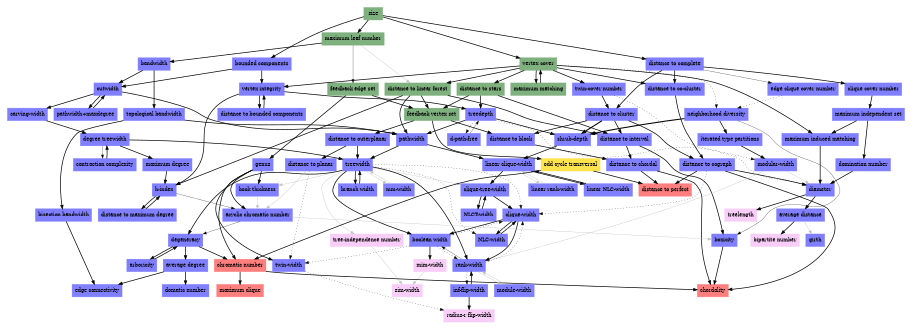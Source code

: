 digraph same_inclusions_Ve5ruW {
	node [color=lightblue2 style=filled]
	margin=0.04 size="6,6"
	"n_KVhJFB" [label="vertex integrity" URL="/parameters/html/KVhJFB" color="#7f7fff" shape=box]
	"n_OdZQna" [label="distance to chordal" URL="/parameters/html/OdZQna" color="#7f7fff" shape=box]
	"n_dS6OgO" [label="carving-width" URL="/parameters/html/dS6OgO" color="#7f7fff" shape=box]
	"n_nYQDv6" [label="edge clique cover number" URL="/parameters/html/nYQDv6" color="#7f7fff" shape=box]
	"n_hbfWwE" [label="distance to co-cluster" URL="/parameters/html/hbfWwE" color="#7f7fff" shape=box]
	"n_t7c4mp" [label="bounded components" URL="/parameters/html/t7c4mp" color="#7f7fff" shape=box]
	"n_mOri44" [label="NLCT-width" URL="/parameters/html/mOri44" color="#7f7fff" shape=box]
	"n_fNR6QK" [label="tree-independence number" URL="/parameters/html/fNR6QK" color="#f8cdf8" shape=box]
	"n_5Q7fuR" [label="treewidth" URL="/parameters/html/5Q7fuR" color="#7f7fff" shape=box]
	"n_WmIFB1" [label="mim-width" URL="/parameters/html/WmIFB1" color="#f8cdf8" shape=box]
	"n_NTgNzT" [label="shrub-depth" URL="/parameters/html/NTgNzT" color="#7f7fff" shape=box]
	"n_doijTS" [label="book thickness" URL="/parameters/html/doijTS" color="#7f7fff" shape=box]
	"n_kJZKgd" [label="distance to perfect" URL="/parameters/html/kJZKgd" color="#ff7f7f" shape=box]
	"n_VowkuW" [label="degeneracy" URL="/parameters/html/VowkuW" color="#7f7fff" shape=box]
	"n_2LDMQ6" [label="distance to complete" URL="/parameters/html/2LDMQ6" color="#7f7fff" shape=box]
	"n_KEP2qM" [label="treedepth" URL="/parameters/html/KEP2qM" color="#7f7fff" shape=box]
	"n_wUdmUb" [label="bisection bandwidth" URL="/parameters/html/wUdmUb" color="#7f7fff" shape=box]
	"n_aEGv5N" [label="sim-width" URL="/parameters/html/aEGv5N" color="#f8cdf8" shape=box]
	"n_MUnHA0" [label="twin-cover number" URL="/parameters/html/MUnHA0" color="#7f7fff" shape=box]
	"n_6BWcgd" [label="pathwidth+maxdegree" URL="/parameters/html/6BWcgd" color="#7f7fff" shape=box]
	"n_uDXX2i" [label="distance to cograph" URL="/parameters/html/uDXX2i" color="#7f7fff" shape=box]
	"n_w7MmyW" [label="chromatic number" URL="/parameters/html/w7MmyW" color="#ff7f7f" shape=box]
	"n_HTk9PZ" [label="feedback edge set" URL="/parameters/html/HTk9PZ" color="#7fb17f" shape=box]
	"n_GzMYlT" [label="maximum induced matching" URL="/parameters/html/GzMYlT" color="#7f7fff" shape=box]
	"n_cHugsk" [label="linear rank-width" URL="/parameters/html/cHugsk" color="#7f7fff" shape=box]
	"n_vMs3RS" [label="neighborhood diversity" URL="/parameters/html/vMs3RS" color="#7f7fff" shape=box]
	"n_zH8PpT" [label="average distance" URL="/parameters/html/zH8PpT" color="#7f7fff" shape=box]
	"n_7P9WUz" [label="clique-tree-width" URL="/parameters/html/7P9WUz" color="#7f7fff" shape=box]
	"n_G1Cwmc" [label="iterated type partitions" URL="/parameters/html/G1Cwmc" color="#7f7fff" shape=box]
	"n_SnA7Eq" [label="topological bandwidth" URL="/parameters/html/SnA7Eq" color="#7f7fff" shape=box]
	"n_a7MpiT" [label="boxicity" URL="/parameters/html/a7MpiT" color="#7f7fff" shape=box]
	"n_s4EiWI" [label="d-path-free" URL="/parameters/html/s4EiWI" color="#7f7fff" shape=box]
	"n_Z10jME" [label="distance to stars" URL="/parameters/html/Z10jME" color="#7fb17f" shape=box]
	"n_lIcmuR" [label="branch width" URL="/parameters/html/lIcmuR" color="#7f7fff" shape=box]
	"n_v09DMY" [label="linear NLC-width" URL="/parameters/html/v09DMY" color="#7f7fff" shape=box]
	"n_yk7XP0" [label="distance to linear forest" URL="/parameters/html/yk7XP0" color="#7fb17f" shape=box]
	"n_BN92vX" [label="maximum leaf number" URL="/parameters/html/BN92vX" color="#7fb17f" shape=box]
	"n_nYXiuT" [label="inf-flip-width" URL="/parameters/html/nYXiuT" color="#7f7fff" shape=box]
	"n_xNJnFb" [label="distance to block" URL="/parameters/html/xNJnFb" color="#7f7fff" shape=box]
	"n_MLJMRH" [label="distance to planar" URL="/parameters/html/MLJMRH" color="#7f7fff" shape=box]
	"n_EV3FqL" [label="module-width" URL="/parameters/html/EV3FqL" color="#7f7fff" shape=box]
	"n_GNTwUS" [label="h-index" URL="/parameters/html/GNTwUS" color="#7f7fff" shape=box]
	"n_Ve5ruW" [label="odd cycle transversal" URL="/parameters/html/Ve5ruW" color="#ffe34c" shape=box]
	"n_A2jPWT" [label="boolean width" URL="/parameters/html/A2jPWT" color="#7f7fff" shape=box]
	"n_AVc2K6" [label="distance to interval" URL="/parameters/html/AVc2K6" color="#7f7fff" shape=box]
	"n_aXw3Co" [label="distance to cluster" URL="/parameters/html/aXw3Co" color="#7f7fff" shape=box]
	"n_LlWzhg" [label="contraction complexity" URL="/parameters/html/LlWzhg" color="#7f7fff" shape=box]
	"n_KRV6tI" [label="domatic number" URL="/parameters/html/KRV6tI" color="#7f7fff" shape=box]
	"n_mHtXUU" [label="maximum independent set" URL="/parameters/html/mHtXUU" color="#7f7fff" shape=box]
	"n_UyQ5yM" [label="maximum degree" URL="/parameters/html/UyQ5yM" color="#7f7fff" shape=box]
	"n_d7vRYU" [label="mm-width" URL="/parameters/html/d7vRYU" color="#7f7fff" shape=box]
	"n_4bj71L" [label="modular-width" URL="/parameters/html/4bj71L" color="#7f7fff" shape=box]
	"n_p4bTjp" [label="diameter" URL="/parameters/html/p4bTjp" color="#7f7fff" shape=box]
	"n_veU7Jf" [label="maximum matching" URL="/parameters/html/veU7Jf" color="#7fb17f" shape=box]
	"n_JbqZoT" [label="edge connectivity" URL="/parameters/html/JbqZoT" color="#7f7fff" shape=box]
	"n_JA2nKw" [label="treelength" URL="/parameters/html/JA2nKw" color="#f8cdf8" shape=box]
	"n_nCWUh3" [label="degree treewidth" URL="/parameters/html/nCWUh3" color="#7f7fff" shape=box]
	"n_kRR8zx" [label="distance to maximum degree" URL="/parameters/html/kRR8zx" color="#7f7fff" shape=box]
	"n_1dQQ87" [label="bipartite number" URL="/parameters/html/1dQQ87" color="#f8cdf8" shape=box]
	"n_Xrpbv7" [label="NLC-width" URL="/parameters/html/Xrpbv7" color="#7f7fff" shape=box]
	"n_fTqo40" [label="chordality" URL="/parameters/html/fTqo40" color="#ff7f7f" shape=box]
	"n_OrH7et" [label="twin-width" URL="/parameters/html/OrH7et" color="#7f7fff" shape=box]
	"n_z0y4TW" [label="average degree" URL="/parameters/html/z0y4TW" color="#7f7fff" shape=box]
	"n_fQj3wU" [label="linear clique-width" URL="/parameters/html/fQj3wU" color="#7f7fff" shape=box]
	"n_F1NpDy" [label="size" URL="/parameters/html/F1NpDy" color="#7fb17f" shape=box]
	"n_wg5HuV" [label="clique-width" URL="/parameters/html/wg5HuV" color="#7f7fff" shape=box]
	"n_gbaHdw" [label="genus" URL="/parameters/html/gbaHdw" color="#7f7fff" shape=box]
	"n_4lp9Yj" [label="vertex cover" URL="/parameters/html/4lp9Yj" color="#7fb17f" shape=box]
	"n_zgMenA" [label="arboricity" URL="/parameters/html/zgMenA" color="#7f7fff" shape=box]
	"n_VomShB" [label="clique cover number" URL="/parameters/html/VomShB" color="#7f7fff" shape=box]
	"n_Gq0onN" [label="domination number" URL="/parameters/html/Gq0onN" color="#7f7fff" shape=box]
	"n_aP5a38" [label="bandwidth" URL="/parameters/html/aP5a38" color="#7f7fff" shape=box]
	"n_GNOiyB" [label="feedback vertex set" URL="/parameters/html/GNOiyB" color="#7fb17f" shape=box]
	"n_TLx1pz" [label="cutwidth" URL="/parameters/html/TLx1pz" color="#7f7fff" shape=box]
	"n_VHClqR" [label="pathwidth" URL="/parameters/html/VHClqR" color="#7f7fff" shape=box]
	"n_4DIiH0" [label="radius-r flip-width" URL="/parameters/html/4DIiH0" color="#f8cdf8" shape=box]
	"n_RPTCxd" [label="distance to bounded components" URL="/parameters/html/RPTCxd" color="#7f7fff" shape=box]
	"n_q7zHeT" [label="maximum clique" URL="/parameters/html/q7zHeT" color="#ff7f7f" shape=box]
	"n_QGZuUW" [label="acyclic chromatic number" URL="/parameters/html/QGZuUW" color="#7f7fff" shape=box]
	"n_lPHVWU" [label="distance to outerplanar" URL="/parameters/html/lPHVWU" color="#7f7fff" shape=box]
	"n_BCwUeT" [label="girth" URL="/parameters/html/BCwUeT" color="#7f7fff" shape=box]
	"n_fojquT" [label="rank-width" URL="/parameters/html/fojquT" color="#7f7fff" shape=box]
	"n_w7MmyW" -> "n_q7zHeT" [label="" decorate=true lblstyle="above, sloped" weight="100" penwidth="2.0"]
	"n_GNTwUS" -> "n_QGZuUW" [label="" decorate=true lblstyle="above, sloped" weight="20" penwidth="0.7"]
	"n_TLx1pz" -> "n_VHClqR" [label="" decorate=true lblstyle="above, sloped" weight="100" penwidth="2.0"]
	"n_4lp9Yj" -> "n_hbfWwE" [label="" decorate=true lblstyle="above, sloped" weight="100" penwidth="2.0"]
	"n_OdZQna" -> "n_kJZKgd" [label="" decorate=true lblstyle="above, sloped" weight="100" penwidth="2.0"]
	"n_mOri44" -> "n_7P9WUz" [label="" decorate=true lblstyle="above, sloped" weight="100" penwidth="2.0"]
	"n_AVc2K6" -> "n_OdZQna" [label="" decorate=true lblstyle="above, sloped" weight="100" penwidth="2.0"]
	"n_z0y4TW" -> "n_KRV6tI" [label="" decorate=true lblstyle="above, sloped" weight="100" penwidth="2.0"]
	"n_2LDMQ6" -> "n_aXw3Co" [label="" decorate=true lblstyle="above, sloped" weight="100" penwidth="2.0"]
	"n_vMs3RS" -> "n_G1Cwmc" [label="" decorate=true lblstyle="above, sloped" weight="100" penwidth="2.0"]
	"n_aXw3Co" -> "n_NTgNzT" [label="" decorate=true lblstyle="above, sloped" weight="100" penwidth="3.0"]
	"n_MUnHA0" -> "n_aXw3Co" [label="" decorate=true lblstyle="above, sloped" weight="100" penwidth="2.0"]
	"n_4lp9Yj" -> "n_MUnHA0" [label="" decorate=true lblstyle="above, sloped" weight="100" penwidth="2.0"]
	"n_4lp9Yj" -> "n_Z10jME" [label="" decorate=true lblstyle="above, sloped" weight="100" penwidth="2.0"]
	"n_gbaHdw" -> "n_QGZuUW" [label="" decorate=true lblstyle="above, sloped" weight="100" penwidth="2.0"]
	"n_Gq0onN" -> "n_p4bTjp" [label="" decorate=true lblstyle="above, sloped" weight="100" penwidth="2.0"]
	"n_Xrpbv7" -> "n_wg5HuV" [label="" decorate=true lblstyle="above, sloped" weight="100" penwidth="2.0"]
	"n_vMs3RS" -> "n_a7MpiT" [label="" decorate=true lblstyle="above, sloped" weight="20" penwidth="0.7"]
	"n_5Q7fuR" -> "n_VowkuW" [label="" decorate=true lblstyle="above, sloped" weight="100" penwidth="2.0"]
	"n_GzMYlT" -> "n_p4bTjp" [label="" decorate=true lblstyle="above, sloped" weight="100" penwidth="2.0"]
	"n_zH8PpT" -> "n_1dQQ87" [label="" decorate=true lblstyle="above, sloped" weight="100" penwidth="2.0"]
	"n_fojquT" -> "n_EV3FqL" [label="" decorate=true lblstyle="above, sloped" color="gray" weight="1"]
	"n_cHugsk" -> "n_fQj3wU" [label="" decorate=true lblstyle="above, sloped" color="gray" weight="1"]
	"n_KEP2qM" -> "n_p4bTjp" [label="" decorate=true lblstyle="above, sloped" style="dotted" weight="1" penwidth="1.0"]
	"n_Ve5ruW" -> "n_kJZKgd" [label="" decorate=true lblstyle="above, sloped" weight="100" penwidth="2.0"]
	"n_HTk9PZ" -> "n_gbaHdw" [label="" decorate=true lblstyle="above, sloped" weight="100" penwidth="2.0"]
	"n_gbaHdw" -> "n_w7MmyW" [label="" decorate=true lblstyle="above, sloped" weight="100" penwidth="2.0"]
	"n_yk7XP0" -> "n_GNOiyB" [label="" decorate=true lblstyle="above, sloped" weight="100" penwidth="2.0"]
	"n_nCWUh3" -> "n_LlWzhg" [label="" decorate=true lblstyle="above, sloped" weight="20" penwidth="0.7"]
	"n_QGZuUW" -> "n_VowkuW" [label="" decorate=true lblstyle="above, sloped" weight="20" penwidth="0.7"]
	"n_KEP2qM" -> "n_VHClqR" [label="" decorate=true lblstyle="above, sloped" weight="100" penwidth="2.0"]
	"n_EV3FqL" -> "n_fojquT" [label="" decorate=true lblstyle="above, sloped" color="gray" weight="1"]
	"n_5Q7fuR" -> "n_fNR6QK" [label="" decorate=true lblstyle="above, sloped" color="gray" weight="1"]
	"n_nYQDv6" -> "n_vMs3RS" [label="" decorate=true lblstyle="above, sloped" style="dotted" weight="1" penwidth="1.0"]
	"n_mHtXUU" -> "n_GzMYlT" [label="" decorate=true lblstyle="above, sloped" weight="100" penwidth="2.0"]
	"n_yk7XP0" -> "n_AVc2K6" [label="" decorate=true lblstyle="above, sloped" weight="100" penwidth="2.0"]
	"n_7P9WUz" -> "n_wg5HuV" [label="" decorate=true lblstyle="above, sloped" weight="100" penwidth="2.0"]
	"n_GNOiyB" -> "n_lPHVWU" [label="" decorate=true lblstyle="above, sloped" weight="100" penwidth="2.0"]
	"n_Z10jME" -> "n_KEP2qM" [label="" decorate=true lblstyle="above, sloped" weight="100" penwidth="2.0"]
	"n_4lp9Yj" -> "n_KVhJFB" [label="" decorate=true lblstyle="above, sloped" weight="100" penwidth="2.0"]
	"n_LlWzhg" -> "n_nCWUh3" [label="" decorate=true lblstyle="above, sloped" weight="100" penwidth="2.0"]
	"n_uDXX2i" -> "n_kJZKgd" [label="" decorate=true lblstyle="above, sloped" weight="100" penwidth="2.0"]
	"n_w7MmyW" -> "n_fTqo40" [label="" decorate=true lblstyle="above, sloped" weight="100" penwidth="2.0"]
	"n_VowkuW" -> "n_w7MmyW" [label="" decorate=true lblstyle="above, sloped" weight="100" penwidth="2.0"]
	"n_BN92vX" -> "n_HTk9PZ" [label="" decorate=true lblstyle="above, sloped" weight="20" penwidth="0.7"]
	"n_fojquT" -> "n_nYXiuT" [label="" decorate=true lblstyle="above, sloped" style="dotted" weight="1" penwidth="1.0"]
	"n_zgMenA" -> "n_VowkuW" [label="" decorate=true lblstyle="above, sloped" weight="100" penwidth="2.0"]
	"n_6BWcgd" -> "n_TLx1pz" [label="" decorate=true lblstyle="above, sloped" weight="100" penwidth="2.0"]
	"n_TLx1pz" -> "n_dS6OgO" [label="" decorate=true lblstyle="above, sloped" weight="100" penwidth="2.0"]
	"n_NTgNzT" -> "n_fQj3wU" [label="" decorate=true lblstyle="above, sloped" weight="100" penwidth="2.0"]
	"n_5Q7fuR" -> "n_A2jPWT" [label="" decorate=true lblstyle="above, sloped" weight="100" penwidth="2.0"]
	"n_hbfWwE" -> "n_uDXX2i" [label="" decorate=true lblstyle="above, sloped" weight="100" penwidth="2.0"]
	"n_nCWUh3" -> "n_UyQ5yM" [label="" decorate=true lblstyle="above, sloped" weight="100" penwidth="2.0"]
	"n_5Q7fuR" -> "n_7P9WUz" [label="" decorate=true lblstyle="above, sloped" color="gray" weight="1"]
	"n_vMs3RS" -> "n_NTgNzT" [label="" decorate=true lblstyle="above, sloped" weight="100" penwidth="3.0"]
	"n_BN92vX" -> "n_aP5a38" [label="" decorate=true lblstyle="above, sloped" weight="100" penwidth="2.0"]
	"n_4lp9Yj" -> "n_veU7Jf" [label="" decorate=true lblstyle="above, sloped" weight="100" penwidth="2.0"]
	"n_s4EiWI" -> "n_KEP2qM" [label="" decorate=true lblstyle="above, sloped" weight="20" penwidth="0.7"]
	"n_lPHVWU" -> "n_MLJMRH" [label="" decorate=true lblstyle="above, sloped" weight="100" penwidth="2.0"]
	"n_t7c4mp" -> "n_KVhJFB" [label="" decorate=true lblstyle="above, sloped" weight="100" penwidth="2.0"]
	"n_F1NpDy" -> "n_2LDMQ6" [label="" decorate=true lblstyle="above, sloped" weight="100" penwidth="2.0"]
	"n_p4bTjp" -> "n_JA2nKw" [label="" decorate=true lblstyle="above, sloped" weight="100" penwidth="2.0"]
	"n_wg5HuV" -> "n_Xrpbv7" [label="" decorate=true lblstyle="above, sloped" weight="100" penwidth="2.0"]
	"n_uDXX2i" -> "n_wg5HuV" [label="" decorate=true lblstyle="above, sloped" style="dotted" weight="1" penwidth="1.0"]
	"n_A2jPWT" -> "n_wg5HuV" [label="" decorate=true lblstyle="above, sloped" style="dotted" weight="1" penwidth="1.0"]
	"n_v09DMY" -> "n_fQj3wU" [label="" decorate=true lblstyle="above, sloped" weight="100" penwidth="2.0"]
	"n_G1Cwmc" -> "n_4bj71L" [label="" decorate=true lblstyle="above, sloped" weight="100" penwidth="2.0"]
	"n_wUdmUb" -> "n_JbqZoT" [label="" decorate=true lblstyle="above, sloped" weight="100" penwidth="2.0"]
	"n_KEP2qM" -> "n_s4EiWI" [label="" decorate=true lblstyle="above, sloped" style="dotted" weight="1" penwidth="1.0"]
	"n_VowkuW" -> "n_z0y4TW" [label="" decorate=true lblstyle="above, sloped" weight="100" penwidth="2.0"]
	"n_yk7XP0" -> "n_GNTwUS" [label="" decorate=true lblstyle="above, sloped" weight="100" penwidth="2.0"]
	"n_F1NpDy" -> "n_4lp9Yj" [label="" decorate=true lblstyle="above, sloped" weight="100" penwidth="2.0"]
	"n_VHClqR" -> "n_5Q7fuR" [label="" decorate=true lblstyle="above, sloped" weight="100" penwidth="2.0"]
	"n_z0y4TW" -> "n_JbqZoT" [label="" decorate=true lblstyle="above, sloped" weight="100" penwidth="2.0"]
	"n_nCWUh3" -> "n_5Q7fuR" [label="" decorate=true lblstyle="above, sloped" weight="100" penwidth="2.0"]
	"n_wg5HuV" -> "n_fojquT" [label="" decorate=true lblstyle="above, sloped" weight="100" penwidth="2.0"]
	"n_4bj71L" -> "n_p4bTjp" [label="" decorate=true lblstyle="above, sloped" color="gray" weight="1"]
	"n_VowkuW" -> "n_zgMenA" [label="" decorate=true lblstyle="above, sloped" weight="100" penwidth="2.0"]
	"n_5Q7fuR" -> "n_d7vRYU" [label="" decorate=true lblstyle="above, sloped" color="gray" weight="1"]
	"n_7P9WUz" -> "n_mOri44" [label="" decorate=true lblstyle="above, sloped" weight="100" penwidth="2.0"]
	"n_5Q7fuR" -> "n_lIcmuR" [label="" decorate=true lblstyle="above, sloped" weight="100" penwidth="2.0"]
	"n_a7MpiT" -> "n_fTqo40" [label="" decorate=true lblstyle="above, sloped" weight="100" penwidth="2.0"]
	"n_KVhJFB" -> "n_GNTwUS" [label="" decorate=true lblstyle="above, sloped" weight="100" penwidth="2.0"]
	"n_fNR6QK" -> "n_aEGv5N" [label="" decorate=true lblstyle="above, sloped" color="gray" weight="1"]
	"n_F1NpDy" -> "n_t7c4mp" [label="" decorate=true lblstyle="above, sloped" weight="100" penwidth="2.0"]
	"n_mHtXUU" -> "n_Gq0onN" [label="" decorate=true lblstyle="above, sloped" weight="100" penwidth="2.0"]
	"n_OrH7et" -> "n_4DIiH0" [label="" decorate=true lblstyle="above, sloped" style="dotted" weight="1" penwidth="1.0"]
	"n_KVhJFB" -> "n_KEP2qM" [label="" decorate=true lblstyle="above, sloped" weight="100" penwidth="2.0"]
	"n_lPHVWU" -> "n_5Q7fuR" [label="" decorate=true lblstyle="above, sloped" weight="100" penwidth="2.0"]
	"n_aXw3Co" -> "n_AVc2K6" [label="" decorate=true lblstyle="above, sloped" weight="100" penwidth="2.0"]
	"n_UyQ5yM" -> "n_GNTwUS" [label="" decorate=true lblstyle="above, sloped" weight="100" penwidth="2.0"]
	"n_zH8PpT" -> "n_BCwUeT" [label="" decorate=true lblstyle="above, sloped" color="gray" weight="1"]
	"n_AVc2K6" -> "n_a7MpiT" [label="" decorate=true lblstyle="above, sloped" weight="100" penwidth="2.0"]
	"n_A2jPWT" -> "n_WmIFB1" [label="" decorate=true lblstyle="above, sloped" weight="100" penwidth="2.0"]
	"n_yk7XP0" -> "n_VHClqR" [label="" decorate=true lblstyle="above, sloped" weight="100" penwidth="2.0"]
	"n_t7c4mp" -> "n_TLx1pz" [label="" decorate=true lblstyle="above, sloped" weight="100" penwidth="2.0"]
	"n_HTk9PZ" -> "n_GNOiyB" [label="" decorate=true lblstyle="above, sloped" weight="100" penwidth="2.0"]
	"n_nYXiuT" -> "n_fojquT" [label="" decorate=true lblstyle="above, sloped" weight="100" penwidth="2.0"]
	"n_gbaHdw" -> "n_OrH7et" [label="" decorate=true lblstyle="above, sloped" weight="100" penwidth="2.0"]
	"n_nYXiuT" -> "n_4DIiH0" [label="" decorate=true lblstyle="above, sloped" weight="100" penwidth="2.0"]
	"n_Z10jME" -> "n_GNOiyB" [label="" decorate=true lblstyle="above, sloped" weight="100" penwidth="2.0"]
	"n_VHClqR" -> "n_fQj3wU" [label="" decorate=true lblstyle="above, sloped" weight="100" penwidth="2.0"]
	"n_WmIFB1" -> "n_aEGv5N" [label="" decorate=true lblstyle="above, sloped" color="gray" weight="1"]
	"n_fQj3wU" -> "n_v09DMY" [label="" decorate=true lblstyle="above, sloped" weight="100" penwidth="2.0"]
	"n_4bj71L" -> "n_fojquT" [label="" decorate=true lblstyle="above, sloped" color="gray" weight="1"]
	"n_5Q7fuR" -> "n_doijTS" [label="" decorate=true lblstyle="above, sloped" color="gray" weight="1"]
	"n_lIcmuR" -> "n_5Q7fuR" [label="" decorate=true lblstyle="above, sloped" weight="100" penwidth="2.0"]
	"n_gbaHdw" -> "n_doijTS" [label="" decorate=true lblstyle="above, sloped" weight="100" penwidth="2.0"]
	"n_2LDMQ6" -> "n_VomShB" [label="" decorate=true lblstyle="above, sloped" weight="100" penwidth="2.0"]
	"n_p4bTjp" -> "n_zH8PpT" [label="" decorate=true lblstyle="above, sloped" weight="100" penwidth="2.0"]
	"n_MUnHA0" -> "n_4bj71L" [label="" decorate=true lblstyle="above, sloped" style="dotted" weight="1" penwidth="1.0"]
	"n_dS6OgO" -> "n_nCWUh3" [label="" decorate=true lblstyle="above, sloped" weight="100" penwidth="2.0"]
	"n_2LDMQ6" -> "n_nYQDv6" [label="" decorate=true lblstyle="above, sloped" weight="20" penwidth="0.7"]
	"n_MLJMRH" -> "n_OrH7et" [label="" decorate=true lblstyle="above, sloped" style="dotted" weight="1" penwidth="1.0"]
	"n_A2jPWT" -> "n_OrH7et" [label="" decorate=true lblstyle="above, sloped" style="dotted" weight="1" penwidth="1.0"]
	"n_VomShB" -> "n_mHtXUU" [label="" decorate=true lblstyle="above, sloped" weight="100" penwidth="2.0"]
	"n_aXw3Co" -> "n_uDXX2i" [label="" decorate=true lblstyle="above, sloped" weight="100" penwidth="2.0"]
	"n_d7vRYU" -> "n_5Q7fuR" [label="" decorate=true lblstyle="above, sloped" color="gray" weight="1"]
	"n_doijTS" -> "n_QGZuUW" [label="" decorate=true lblstyle="above, sloped" color="gray" weight="1"]
	"n_fojquT" -> "n_A2jPWT" [label="" decorate=true lblstyle="above, sloped" weight="20" penwidth="0.7"]
	"n_SnA7Eq" -> "n_wUdmUb" [label="" decorate=true lblstyle="above, sloped" weight="100" penwidth="2.0"]
	"n_A2jPWT" -> "n_fojquT" [label="" decorate=true lblstyle="above, sloped" style="dotted" weight="1" penwidth="1.0"]
	"n_5Q7fuR" -> "n_Xrpbv7" [label="" decorate=true lblstyle="above, sloped" style="dotted" weight="1" penwidth="1.0"]
	"n_Z10jME" -> "n_AVc2K6" [label="" decorate=true lblstyle="above, sloped" weight="100" penwidth="2.0"]
	"n_4lp9Yj" -> "n_GzMYlT" [label="" decorate=true lblstyle="above, sloped" weight="100" penwidth="2.0"]
	"n_uDXX2i" -> "n_p4bTjp" [label="" decorate=true lblstyle="above, sloped" weight="100" penwidth="2.0"]
	"n_BN92vX" -> "n_yk7XP0" [label="" decorate=true lblstyle="above, sloped" color="gray" weight="1"]
	"n_QGZuUW" -> "n_a7MpiT" [label="" decorate=true lblstyle="above, sloped" color="gray" weight="1"]
	"n_MLJMRH" -> "n_QGZuUW" [label="" decorate=true lblstyle="above, sloped" color="gray" weight="1"]
	"n_GNTwUS" -> "n_kRR8zx" [label="" decorate=true lblstyle="above, sloped" weight="100" penwidth="2.0"]
	"n_veU7Jf" -> "n_4lp9Yj" [label="" decorate=true lblstyle="above, sloped" weight="100" penwidth="2.0"]
	"n_RPTCxd" -> "n_KVhJFB" [label="" decorate=true lblstyle="above, sloped" weight="100" penwidth="2.0"]
	"n_GNOiyB" -> "n_xNJnFb" [label="" decorate=true lblstyle="above, sloped" weight="100" penwidth="2.0"]
	"n_aXw3Co" -> "n_xNJnFb" [label="" decorate=true lblstyle="above, sloped" weight="100" penwidth="2.0"]
	"n_fojquT" -> "n_wg5HuV" [label="" decorate=true lblstyle="above, sloped" style="dotted" weight="1" penwidth="1.0"]
	"n_fQj3wU" -> "n_cHugsk" [label="" decorate=true lblstyle="above, sloped" color="gray" weight="1"]
	"n_5Q7fuR" -> "n_wg5HuV" [label="" decorate=true lblstyle="above, sloped" style="dotted" weight="1" penwidth="1.0"]
	"n_xNJnFb" -> "n_OdZQna" [label="" decorate=true lblstyle="above, sloped" weight="100" penwidth="2.0"]
	"n_KEP2qM" -> "n_NTgNzT" [label="" decorate=true lblstyle="above, sloped" weight="100" penwidth="2.0"]
	"n_2LDMQ6" -> "n_hbfWwE" [label="" decorate=true lblstyle="above, sloped" weight="100" penwidth="2.0"]
	"n_kRR8zx" -> "n_GNTwUS" [label="" decorate=true lblstyle="above, sloped" weight="100" penwidth="2.0"]
	"n_wg5HuV" -> "n_A2jPWT" [label="" decorate=true lblstyle="above, sloped" weight="100" penwidth="2.0"]
	"n_KVhJFB" -> "n_RPTCxd" [label="" decorate=true lblstyle="above, sloped" weight="100" penwidth="2.0"]
	"n_TLx1pz" -> "n_6BWcgd" [label="" decorate=true lblstyle="above, sloped" weight="100" penwidth="2.0"]
	"n_uDXX2i" -> "n_fTqo40" [label="" decorate=true lblstyle="above, sloped" weight="100" penwidth="2.0"]
	"n_4lp9Yj" -> "n_vMs3RS" [label="" decorate=true lblstyle="above, sloped" style="dotted" weight="1" penwidth="1.0"]
	"n_OdZQna" -> "n_fTqo40" [label="" decorate=true lblstyle="above, sloped" weight="100" penwidth="2.0"]
	"n_aP5a38" -> "n_SnA7Eq" [label="" decorate=true lblstyle="above, sloped" weight="100" penwidth="2.0"]
	"n_SnA7Eq" -> "n_VHClqR" [label="" decorate=true lblstyle="above, sloped" weight="100" penwidth="2.0"]
	"n_4lp9Yj" -> "n_yk7XP0" [label="" decorate=true lblstyle="above, sloped" weight="100" penwidth="2.0"]
	"n_aP5a38" -> "n_TLx1pz" [label="" decorate=true lblstyle="above, sloped" weight="100" penwidth="2.0"]
	"n_fQj3wU" -> "n_7P9WUz" [label="" decorate=true lblstyle="above, sloped" weight="100" penwidth="2.0"]
	"n_GNOiyB" -> "n_Ve5ruW" [label="" decorate=true lblstyle="above, sloped" weight="100" penwidth="2.0"]
	"n_5Q7fuR" -> "n_fojquT" [label="" decorate=true lblstyle="above, sloped" weight="100" penwidth="2.0"]
	"n_Ve5ruW" -> "n_w7MmyW" [label="" decorate=true lblstyle="above, sloped" weight="100" penwidth="2.0"]
	"n_F1NpDy" -> "n_BN92vX" [label="" decorate=true lblstyle="above, sloped" weight="100" penwidth="2.0"]
}
